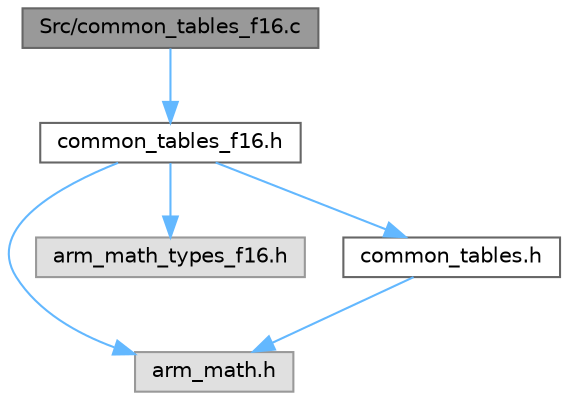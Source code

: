 digraph "Src/common_tables_f16.c"
{
 // LATEX_PDF_SIZE
  bgcolor="transparent";
  edge [fontname=Helvetica,fontsize=10,labelfontname=Helvetica,labelfontsize=10];
  node [fontname=Helvetica,fontsize=10,shape=box,height=0.2,width=0.4];
  Node1 [id="Node000001",label="Src/common_tables_f16.c",height=0.2,width=0.4,color="gray40", fillcolor="grey60", style="filled", fontcolor="black",tooltip="This file has common tables like fft windows, melfilterbanks, dct matrix etc which are used across di..."];
  Node1 -> Node2 [id="edge1_Node000001_Node000002",color="steelblue1",style="solid",tooltip=" "];
  Node2 [id="Node000002",label="common_tables_f16.h",height=0.2,width=0.4,color="grey40", fillcolor="white", style="filled",URL="$common__tables__f16_8h.html",tooltip="Header for common_tables_f16.c module."];
  Node2 -> Node3 [id="edge2_Node000002_Node000003",color="steelblue1",style="solid",tooltip=" "];
  Node3 [id="Node000003",label="arm_math.h",height=0.2,width=0.4,color="grey60", fillcolor="#E0E0E0", style="filled",tooltip=" "];
  Node2 -> Node4 [id="edge3_Node000002_Node000004",color="steelblue1",style="solid",tooltip=" "];
  Node4 [id="Node000004",label="arm_math_types_f16.h",height=0.2,width=0.4,color="grey60", fillcolor="#E0E0E0", style="filled",tooltip=" "];
  Node2 -> Node5 [id="edge4_Node000002_Node000005",color="steelblue1",style="solid",tooltip=" "];
  Node5 [id="Node000005",label="common_tables.h",height=0.2,width=0.4,color="grey40", fillcolor="white", style="filled",URL="$common__tables_8h.html",tooltip="Header for common_tables.c module."];
  Node5 -> Node3 [id="edge5_Node000005_Node000003",color="steelblue1",style="solid",tooltip=" "];
}
